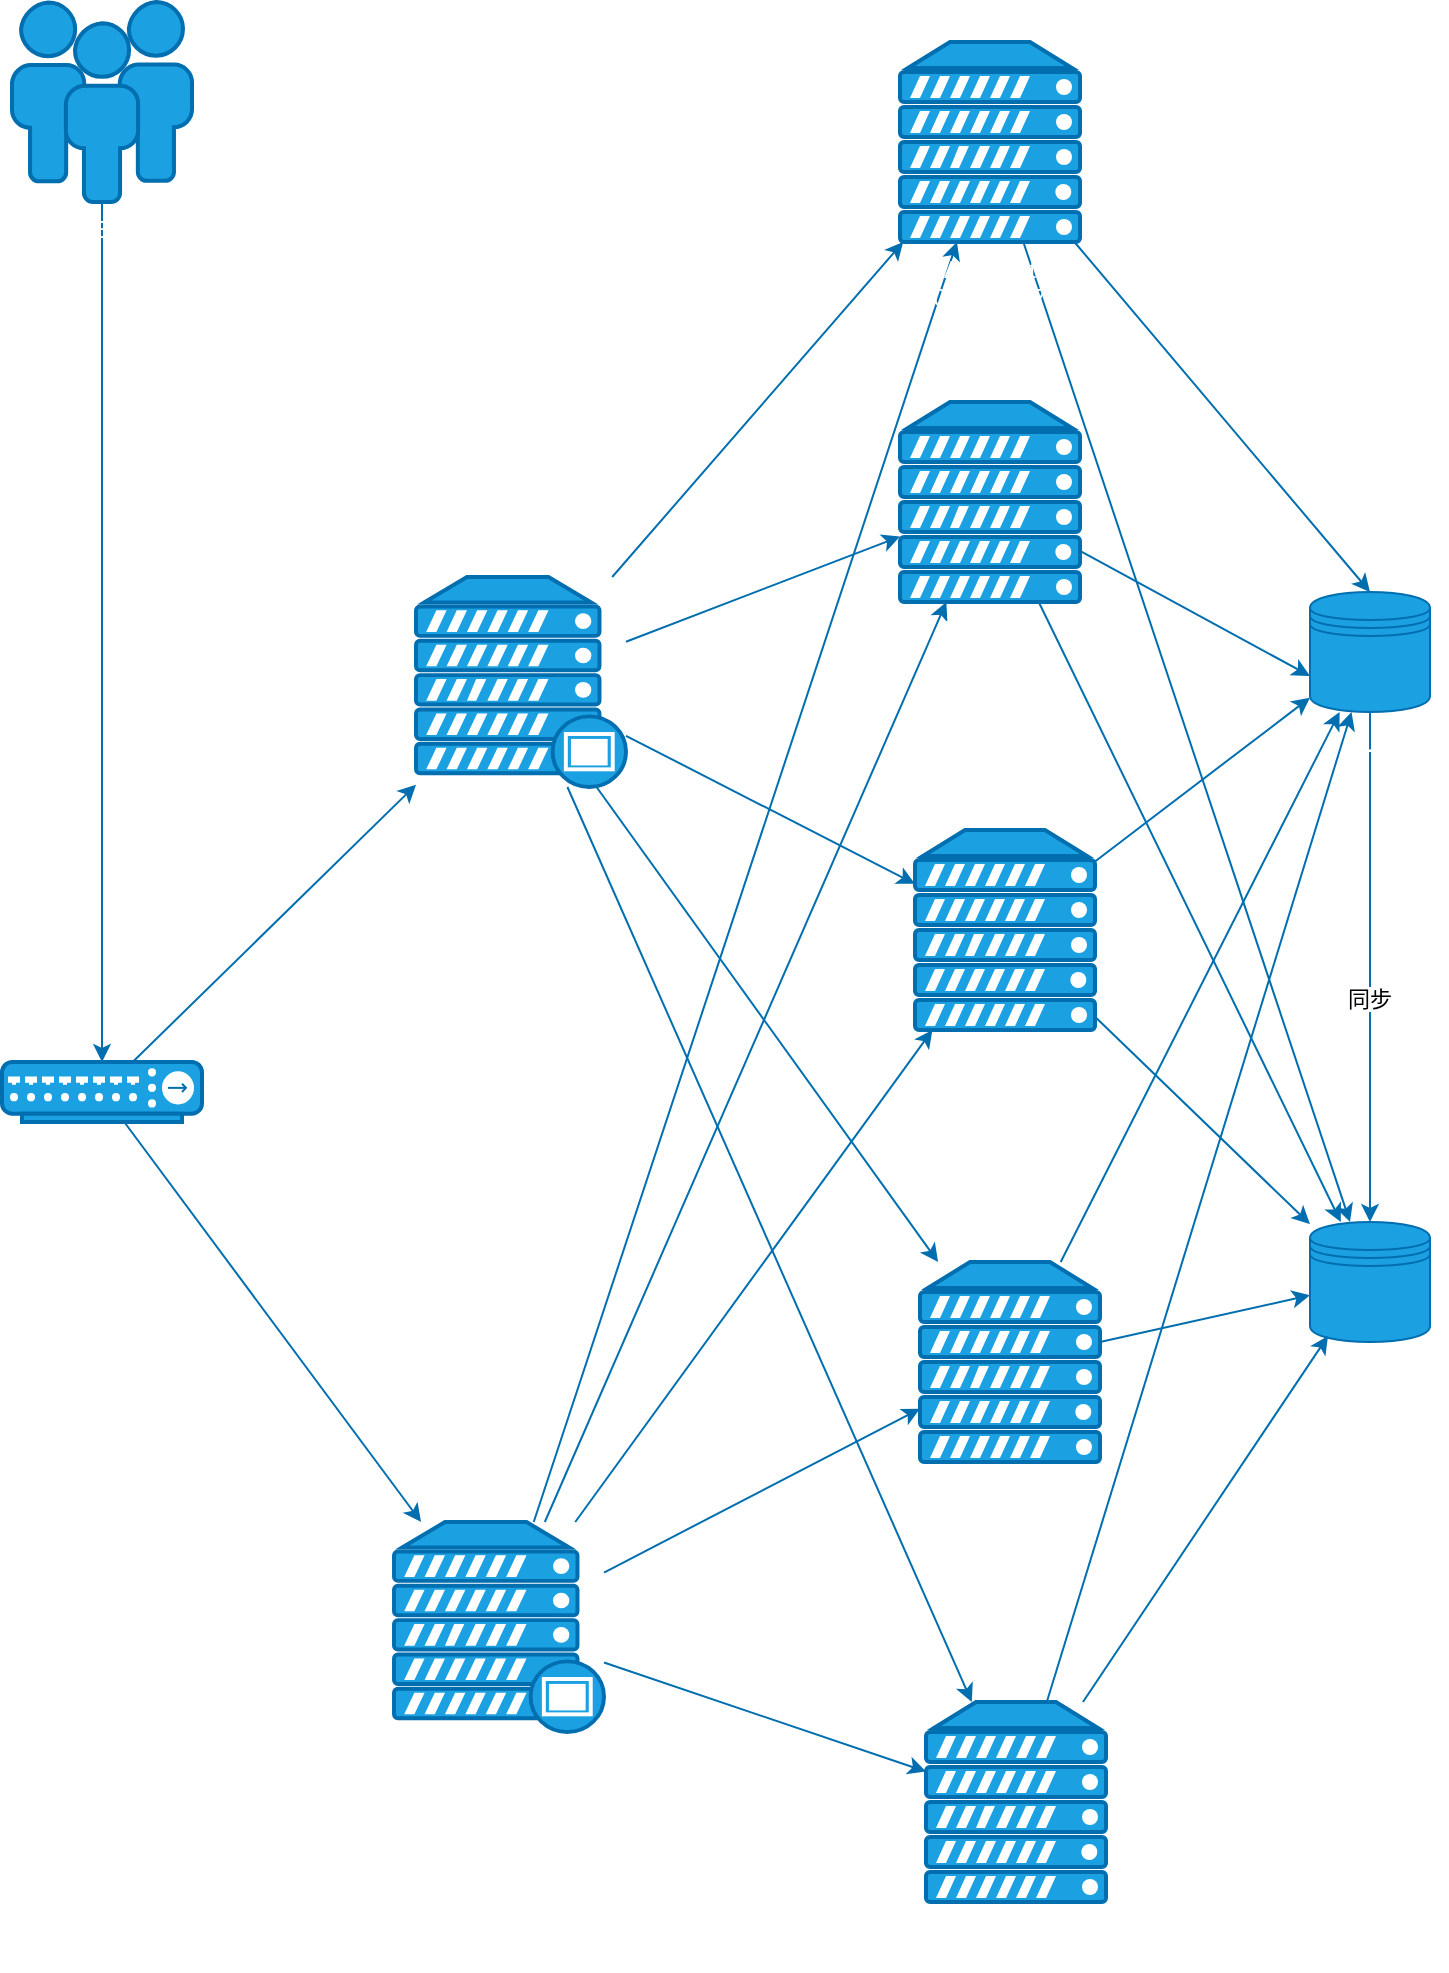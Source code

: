 <mxfile version="18.0.2" type="github">
  <diagram id="6a731a19-8d31-9384-78a2-239565b7b9f0" name="Page-1">
    <mxGraphModel dx="1673" dy="-235" grid="1" gridSize="10" guides="1" tooltips="1" connect="1" arrows="1" fold="1" page="1" pageScale="1" pageWidth="827" pageHeight="1169" background="none" math="0" shadow="0">
      <root>
        <mxCell id="0" />
        <mxCell id="1" parent="0" />
        <mxCell id="mS-wyy-bUG0AQd56grwA-2262" value="同步" style="edgeStyle=orthogonalEdgeStyle;rounded=0;orthogonalLoop=1;jettySize=auto;verticalAlign=bottom;spacingBottom=-25;fillColor=#1ba1e2;strokeColor=#006EAF;" edge="1" parent="1" source="mS-wyy-bUG0AQd56grwA-2258" target="mS-wyy-bUG0AQd56grwA-2261">
          <mxGeometry relative="1" as="geometry" />
        </mxCell>
        <mxCell id="mS-wyy-bUG0AQd56grwA-2258" value="10.169.15.100" style="shape=datastore;verticalAlign=bottom;spacingBottom=-25;fillColor=#1ba1e2;fontColor=#ffffff;strokeColor=#006EAF;" vertex="1" parent="1">
          <mxGeometry x="703" y="1535" width="60" height="60" as="geometry" />
        </mxCell>
        <mxCell id="mS-wyy-bUG0AQd56grwA-2261" value="10.169.15.101" style="shape=datastore;fillColor=#1ba1e2;strokeColor=#006EAF;fontColor=#ffffff;spacingBottom=-25;verticalAlign=bottom;" vertex="1" parent="1">
          <mxGeometry x="703" y="1850" width="60" height="60" as="geometry" />
        </mxCell>
        <mxCell id="mS-wyy-bUG0AQd56grwA-2276" style="edgeStyle=orthogonalEdgeStyle;rounded=0;orthogonalLoop=1;jettySize=auto;fillColor=#1ba1e2;strokeColor=#006EAF;" edge="1" parent="1" source="mS-wyy-bUG0AQd56grwA-2270" target="mS-wyy-bUG0AQd56grwA-2275">
          <mxGeometry relative="1" as="geometry" />
        </mxCell>
        <mxCell id="mS-wyy-bUG0AQd56grwA-2270" value="USERS" style="fontColor=#ffffff;verticalAlign=top;verticalLabelPosition=bottom;labelPosition=center;align=center;outlineConnect=0;fillColor=#1ba1e2;strokeColor=#006EAF;gradientDirection=north;strokeWidth=2;shape=mxgraph.networks.users;" vertex="1" parent="1">
          <mxGeometry x="54" y="1240" width="90" height="100" as="geometry" />
        </mxCell>
        <mxCell id="mS-wyy-bUG0AQd56grwA-2279" style="rounded=0;orthogonalLoop=1;jettySize=auto;fillColor=#1ba1e2;strokeColor=#006EAF;" edge="1" parent="1" source="mS-wyy-bUG0AQd56grwA-2275" target="mS-wyy-bUG0AQd56grwA-2278">
          <mxGeometry relative="1" as="geometry" />
        </mxCell>
        <mxCell id="mS-wyy-bUG0AQd56grwA-2280" style="edgeStyle=none;rounded=0;orthogonalLoop=1;jettySize=auto;fillColor=#1ba1e2;strokeColor=#006EAF;" edge="1" parent="1" source="mS-wyy-bUG0AQd56grwA-2275" target="mS-wyy-bUG0AQd56grwA-2277">
          <mxGeometry relative="1" as="geometry" />
        </mxCell>
        <mxCell id="mS-wyy-bUG0AQd56grwA-2275" value="F5" style="fontColor=#ffffff;verticalAlign=top;verticalLabelPosition=bottom;labelPosition=center;align=center;outlineConnect=0;fillColor=#1ba1e2;strokeColor=#006EAF;gradientDirection=north;strokeWidth=2;shape=mxgraph.networks.hub;" vertex="1" parent="1">
          <mxGeometry x="49" y="1770" width="100" height="30" as="geometry" />
        </mxCell>
        <mxCell id="mS-wyy-bUG0AQd56grwA-2296" style="edgeStyle=none;rounded=0;orthogonalLoop=1;jettySize=auto;fillColor=#1ba1e2;strokeColor=#006EAF;" edge="1" parent="1" source="mS-wyy-bUG0AQd56grwA-2277" target="mS-wyy-bUG0AQd56grwA-2288">
          <mxGeometry relative="1" as="geometry" />
        </mxCell>
        <mxCell id="mS-wyy-bUG0AQd56grwA-2297" style="edgeStyle=none;rounded=0;orthogonalLoop=1;jettySize=auto;fillColor=#1ba1e2;strokeColor=#006EAF;" edge="1" parent="1" source="mS-wyy-bUG0AQd56grwA-2277" target="mS-wyy-bUG0AQd56grwA-2289">
          <mxGeometry relative="1" as="geometry" />
        </mxCell>
        <mxCell id="mS-wyy-bUG0AQd56grwA-2298" style="edgeStyle=none;rounded=0;orthogonalLoop=1;jettySize=auto;fillColor=#1ba1e2;strokeColor=#006EAF;" edge="1" parent="1" source="mS-wyy-bUG0AQd56grwA-2277" target="mS-wyy-bUG0AQd56grwA-2290">
          <mxGeometry relative="1" as="geometry" />
        </mxCell>
        <mxCell id="mS-wyy-bUG0AQd56grwA-2299" style="edgeStyle=none;rounded=0;orthogonalLoop=1;jettySize=auto;fillColor=#1ba1e2;strokeColor=#006EAF;" edge="1" parent="1" source="mS-wyy-bUG0AQd56grwA-2277" target="mS-wyy-bUG0AQd56grwA-2291">
          <mxGeometry relative="1" as="geometry" />
        </mxCell>
        <mxCell id="mS-wyy-bUG0AQd56grwA-2302" style="edgeStyle=none;rounded=0;orthogonalLoop=1;jettySize=auto;fillColor=#1ba1e2;strokeColor=#006EAF;" edge="1" parent="1" source="mS-wyy-bUG0AQd56grwA-2277" target="mS-wyy-bUG0AQd56grwA-2300">
          <mxGeometry relative="1" as="geometry" />
        </mxCell>
        <mxCell id="mS-wyy-bUG0AQd56grwA-2277" value="Nginx&#xa;10.169.17.2" style="fontColor=#ffffff;verticalAlign=top;verticalLabelPosition=bottom;labelPosition=center;align=center;outlineConnect=0;fillColor=#1ba1e2;strokeColor=#006EAF;gradientDirection=north;strokeWidth=2;shape=mxgraph.networks.proxy_server;" vertex="1" parent="1">
          <mxGeometry x="245" y="2000" width="105" height="105" as="geometry" />
        </mxCell>
        <mxCell id="mS-wyy-bUG0AQd56grwA-2292" style="edgeStyle=none;rounded=0;orthogonalLoop=1;jettySize=auto;fillColor=#1ba1e2;strokeColor=#006EAF;" edge="1" parent="1" source="mS-wyy-bUG0AQd56grwA-2278" target="mS-wyy-bUG0AQd56grwA-2288">
          <mxGeometry relative="1" as="geometry" />
        </mxCell>
        <mxCell id="mS-wyy-bUG0AQd56grwA-2293" style="edgeStyle=none;rounded=0;orthogonalLoop=1;jettySize=auto;fillColor=#1ba1e2;strokeColor=#006EAF;" edge="1" parent="1" source="mS-wyy-bUG0AQd56grwA-2278" target="mS-wyy-bUG0AQd56grwA-2289">
          <mxGeometry relative="1" as="geometry" />
        </mxCell>
        <mxCell id="mS-wyy-bUG0AQd56grwA-2294" style="edgeStyle=none;rounded=0;orthogonalLoop=1;jettySize=auto;fillColor=#1ba1e2;strokeColor=#006EAF;" edge="1" parent="1" source="mS-wyy-bUG0AQd56grwA-2278" target="mS-wyy-bUG0AQd56grwA-2290">
          <mxGeometry relative="1" as="geometry" />
        </mxCell>
        <mxCell id="mS-wyy-bUG0AQd56grwA-2295" style="edgeStyle=none;rounded=0;orthogonalLoop=1;jettySize=auto;fillColor=#1ba1e2;strokeColor=#006EAF;" edge="1" parent="1" source="mS-wyy-bUG0AQd56grwA-2278" target="mS-wyy-bUG0AQd56grwA-2291">
          <mxGeometry relative="1" as="geometry" />
        </mxCell>
        <mxCell id="mS-wyy-bUG0AQd56grwA-2301" style="edgeStyle=none;rounded=0;orthogonalLoop=1;jettySize=auto;fillColor=#1ba1e2;strokeColor=#006EAF;" edge="1" parent="1" source="mS-wyy-bUG0AQd56grwA-2278" target="mS-wyy-bUG0AQd56grwA-2300">
          <mxGeometry relative="1" as="geometry" />
        </mxCell>
        <mxCell id="mS-wyy-bUG0AQd56grwA-2278" value="Nginx&#xa;10.169.17.1" style="fontColor=#ffffff;verticalAlign=top;verticalLabelPosition=bottom;labelPosition=center;align=center;outlineConnect=0;fillColor=#1ba1e2;strokeColor=#006EAF;gradientDirection=north;strokeWidth=2;shape=mxgraph.networks.proxy_server;" vertex="1" parent="1">
          <mxGeometry x="256" y="1527.5" width="105" height="105" as="geometry" />
        </mxCell>
        <mxCell id="mS-wyy-bUG0AQd56grwA-2304" style="edgeStyle=none;rounded=0;orthogonalLoop=1;jettySize=auto;entryX=0;entryY=0.7;entryDx=0;entryDy=0;fillColor=#1ba1e2;strokeColor=#006EAF;" edge="1" parent="1" source="mS-wyy-bUG0AQd56grwA-2288" target="mS-wyy-bUG0AQd56grwA-2258">
          <mxGeometry relative="1" as="geometry" />
        </mxCell>
        <mxCell id="mS-wyy-bUG0AQd56grwA-2309" style="edgeStyle=none;rounded=0;orthogonalLoop=1;jettySize=auto;fillColor=#1ba1e2;strokeColor=#006EAF;" edge="1" parent="1" source="mS-wyy-bUG0AQd56grwA-2288" target="mS-wyy-bUG0AQd56grwA-2261">
          <mxGeometry relative="1" as="geometry" />
        </mxCell>
        <mxCell id="mS-wyy-bUG0AQd56grwA-2288" value="TOMCAT&#xa;10.169.15.3" style="fontColor=#ffffff;verticalAlign=top;verticalLabelPosition=bottom;labelPosition=center;align=center;outlineConnect=0;fillColor=#1ba1e2;strokeColor=#006EAF;gradientDirection=north;strokeWidth=2;shape=mxgraph.networks.server;" vertex="1" parent="1">
          <mxGeometry x="498" y="1440" width="90" height="100" as="geometry" />
        </mxCell>
        <mxCell id="mS-wyy-bUG0AQd56grwA-2305" style="edgeStyle=none;rounded=0;orthogonalLoop=1;jettySize=auto;fillColor=#1ba1e2;strokeColor=#006EAF;" edge="1" parent="1" source="mS-wyy-bUG0AQd56grwA-2289" target="mS-wyy-bUG0AQd56grwA-2258">
          <mxGeometry relative="1" as="geometry">
            <mxPoint x="640" y="1690" as="targetPoint" />
          </mxGeometry>
        </mxCell>
        <mxCell id="mS-wyy-bUG0AQd56grwA-2310" style="edgeStyle=none;rounded=0;orthogonalLoop=1;jettySize=auto;fillColor=#1ba1e2;strokeColor=#006EAF;" edge="1" parent="1" source="mS-wyy-bUG0AQd56grwA-2289" target="mS-wyy-bUG0AQd56grwA-2261">
          <mxGeometry relative="1" as="geometry" />
        </mxCell>
        <mxCell id="mS-wyy-bUG0AQd56grwA-2289" value="TOMCAT&#xa;10.169.15.4" style="fontColor=#ffffff;verticalAlign=top;verticalLabelPosition=bottom;labelPosition=center;align=center;outlineConnect=0;fillColor=#1ba1e2;strokeColor=#006EAF;gradientDirection=north;strokeWidth=2;shape=mxgraph.networks.server;" vertex="1" parent="1">
          <mxGeometry x="505.5" y="1654" width="90" height="100" as="geometry" />
        </mxCell>
        <mxCell id="mS-wyy-bUG0AQd56grwA-2306" style="edgeStyle=none;rounded=0;orthogonalLoop=1;jettySize=auto;fillColor=#1ba1e2;strokeColor=#006EAF;" edge="1" parent="1" source="mS-wyy-bUG0AQd56grwA-2290" target="mS-wyy-bUG0AQd56grwA-2258">
          <mxGeometry relative="1" as="geometry" />
        </mxCell>
        <mxCell id="mS-wyy-bUG0AQd56grwA-2311" style="edgeStyle=none;rounded=0;orthogonalLoop=1;jettySize=auto;fillColor=#1ba1e2;strokeColor=#006EAF;" edge="1" parent="1" source="mS-wyy-bUG0AQd56grwA-2290" target="mS-wyy-bUG0AQd56grwA-2261">
          <mxGeometry relative="1" as="geometry" />
        </mxCell>
        <mxCell id="mS-wyy-bUG0AQd56grwA-2290" value="PRD&#xa;10.169.15.5" style="fontColor=#ffffff;verticalAlign=top;verticalLabelPosition=bottom;labelPosition=center;align=center;outlineConnect=0;fillColor=#1ba1e2;strokeColor=#006EAF;gradientDirection=north;strokeWidth=2;shape=mxgraph.networks.server;" vertex="1" parent="1">
          <mxGeometry x="508" y="1870" width="90" height="100" as="geometry" />
        </mxCell>
        <mxCell id="mS-wyy-bUG0AQd56grwA-2307" style="edgeStyle=none;rounded=0;orthogonalLoop=1;jettySize=auto;fillColor=#1ba1e2;strokeColor=#006EAF;" edge="1" parent="1" source="mS-wyy-bUG0AQd56grwA-2291" target="mS-wyy-bUG0AQd56grwA-2258">
          <mxGeometry relative="1" as="geometry" />
        </mxCell>
        <mxCell id="mS-wyy-bUG0AQd56grwA-2312" style="edgeStyle=none;rounded=0;orthogonalLoop=1;jettySize=auto;entryX=0.15;entryY=0.95;entryDx=0;entryDy=0;entryPerimeter=0;fillColor=#1ba1e2;strokeColor=#006EAF;" edge="1" parent="1" source="mS-wyy-bUG0AQd56grwA-2291" target="mS-wyy-bUG0AQd56grwA-2261">
          <mxGeometry relative="1" as="geometry" />
        </mxCell>
        <mxCell id="mS-wyy-bUG0AQd56grwA-2291" value="PRD&#xa;10.169.15.6" style="fontColor=#ffffff;verticalAlign=top;verticalLabelPosition=bottom;labelPosition=center;align=center;outlineConnect=0;fillColor=#1ba1e2;strokeColor=#006EAF;gradientDirection=north;strokeWidth=2;shape=mxgraph.networks.server;" vertex="1" parent="1">
          <mxGeometry x="511" y="2090" width="90" height="100" as="geometry" />
        </mxCell>
        <mxCell id="mS-wyy-bUG0AQd56grwA-2303" style="edgeStyle=none;rounded=0;orthogonalLoop=1;jettySize=auto;entryX=0.5;entryY=0;entryDx=0;entryDy=0;fillColor=#1ba1e2;strokeColor=#006EAF;" edge="1" parent="1" source="mS-wyy-bUG0AQd56grwA-2300" target="mS-wyy-bUG0AQd56grwA-2258">
          <mxGeometry relative="1" as="geometry" />
        </mxCell>
        <mxCell id="mS-wyy-bUG0AQd56grwA-2308" style="edgeStyle=none;rounded=0;orthogonalLoop=1;jettySize=auto;fillColor=#1ba1e2;strokeColor=#006EAF;" edge="1" parent="1" source="mS-wyy-bUG0AQd56grwA-2300" target="mS-wyy-bUG0AQd56grwA-2261">
          <mxGeometry relative="1" as="geometry" />
        </mxCell>
        <mxCell id="mS-wyy-bUG0AQd56grwA-2300" value="AnyChat&#xa;10.169.42.71" style="fontColor=#ffffff;verticalAlign=top;verticalLabelPosition=bottom;labelPosition=center;align=center;outlineConnect=0;fillColor=#1ba1e2;strokeColor=#006EAF;gradientDirection=north;strokeWidth=2;shape=mxgraph.networks.server;" vertex="1" parent="1">
          <mxGeometry x="498" y="1260" width="90" height="100" as="geometry" />
        </mxCell>
      </root>
    </mxGraphModel>
  </diagram>
</mxfile>
